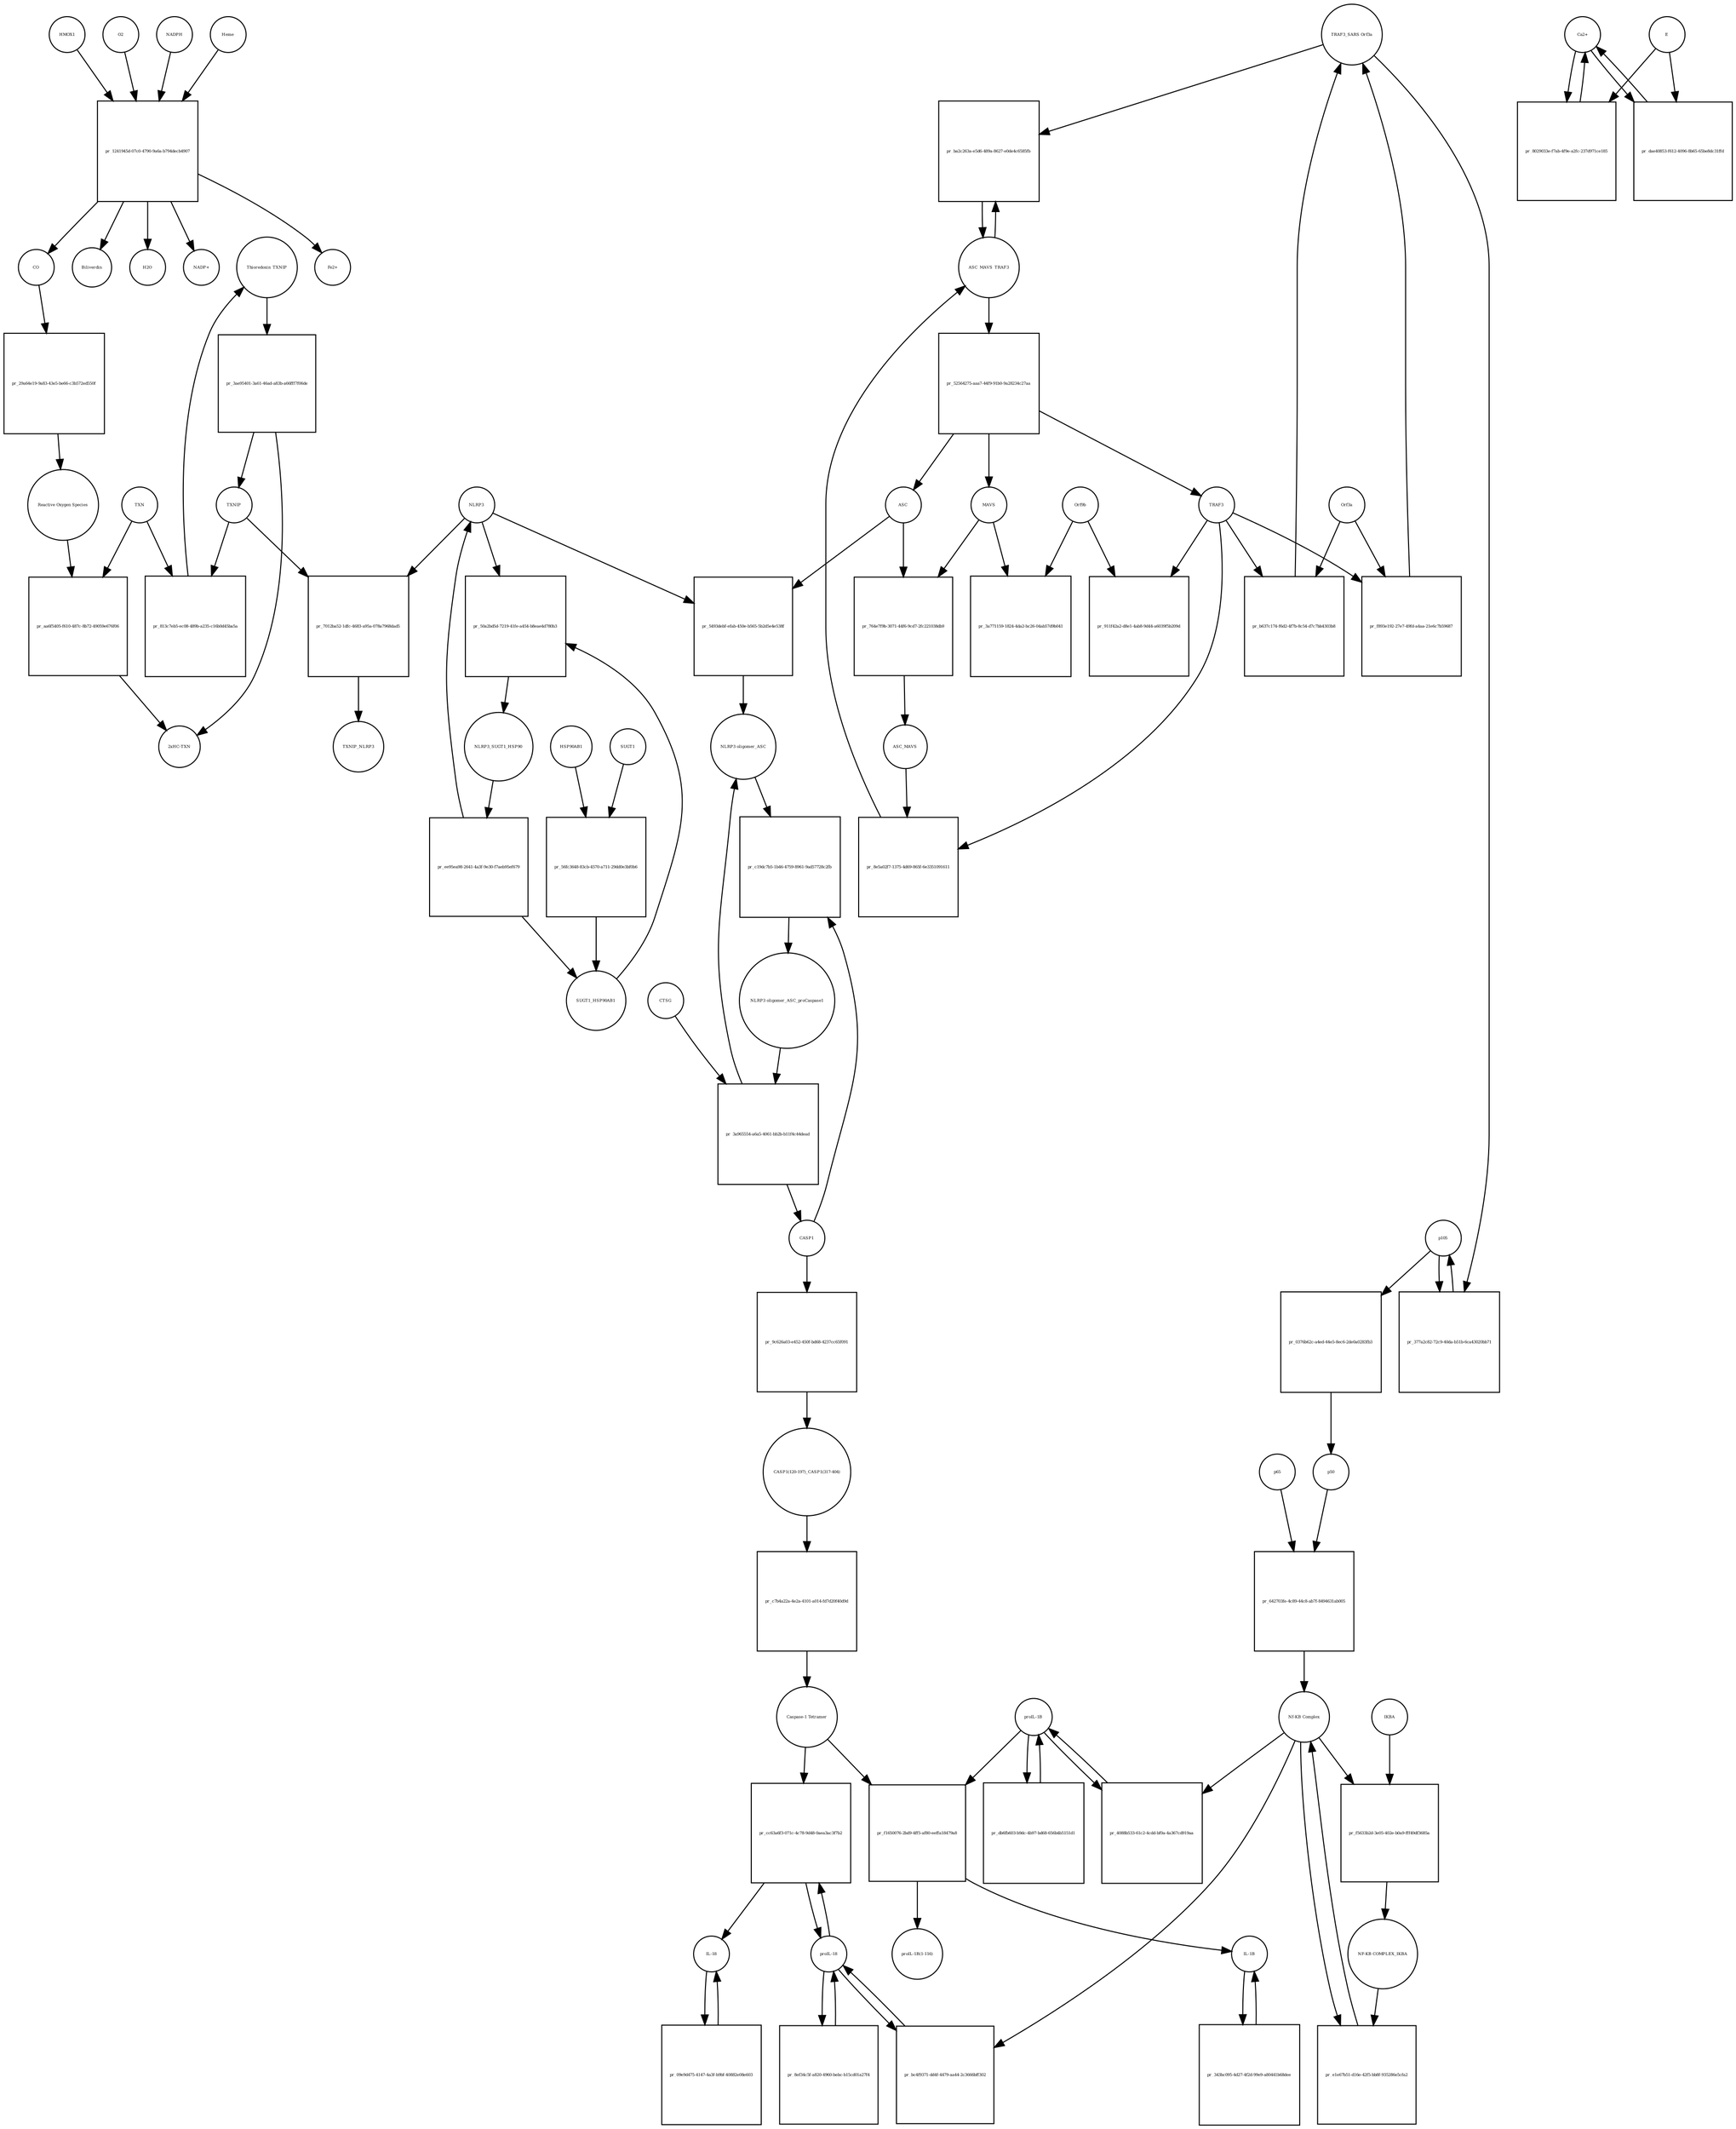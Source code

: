 strict digraph  {
Thioredoxin_TXNIP [annotation="urn_miriam_uniprot_P10599|urn_miriam_uniprot_Q9H3M7", bipartite=0, cls=complex, fontsize=4, label=Thioredoxin_TXNIP, shape=circle];
"pr_3ae95401-3a61-46ad-a83b-a66fff7f06de" [annotation="", bipartite=1, cls=process, fontsize=4, label="pr_3ae95401-3a61-46ad-a83b-a66fff7f06de", shape=square];
TXNIP [annotation=urn_miriam_uniprot_Q9H3M7, bipartite=0, cls=macromolecule, fontsize=4, label=TXNIP, shape=circle];
"2xHC-TXN" [annotation=urn_miriam_uniprot_P10599, bipartite=0, cls=macromolecule, fontsize=4, label="2xHC-TXN", shape=circle];
TXN [annotation=urn_miriam_uniprot_P10599, bipartite=0, cls=macromolecule, fontsize=4, label=TXN, shape=circle];
"pr_aa6f5405-f610-487c-8b72-49059e676f06" [annotation="", bipartite=1, cls=process, fontsize=4, label="pr_aa6f5405-f610-487c-8b72-49059e676f06", shape=square];
"Reactive Oxygen Species" [annotation="urn_miriam_obo.chebi_CHEBI%3A26523", bipartite=0, cls="simple chemical", fontsize=4, label="Reactive Oxygen Species", shape=circle];
"pr_813c7eb5-ec08-489b-a235-c16b0d45ba5a" [annotation="", bipartite=1, cls=process, fontsize=4, label="pr_813c7eb5-ec08-489b-a235-c16b0d45ba5a", shape=square];
HSP90AB1 [annotation=urn_miriam_uniprot_P08238, bipartite=0, cls=macromolecule, fontsize=4, label=HSP90AB1, shape=circle];
"pr_56fc3648-83cb-4570-a711-29dd0e3bf0b6" [annotation="", bipartite=1, cls=process, fontsize=4, label="pr_56fc3648-83cb-4570-a711-29dd0e3bf0b6", shape=square];
SUGT1 [annotation=urn_miriam_uniprot_Q9Y2Z0, bipartite=0, cls=macromolecule, fontsize=4, label=SUGT1, shape=circle];
SUGT1_HSP90AB1 [annotation="urn_miriam_uniprot_P08238|urn_miriam_uniprot_Q9Y2Z0", bipartite=0, cls=complex, fontsize=4, label=SUGT1_HSP90AB1, shape=circle];
NLRP3 [annotation=urn_miriam_uniprot_Q96P20, bipartite=0, cls=macromolecule, fontsize=4, label=NLRP3, shape=circle];
"pr_7012ba52-1dfc-4683-a95a-078a7968dad5" [annotation="", bipartite=1, cls=process, fontsize=4, label="pr_7012ba52-1dfc-4683-a95a-078a7968dad5", shape=square];
TXNIP_NLRP3 [annotation="urn_miriam_uniprot_Q9H3M7|urn_miriam_uniprot_Q96P20", bipartite=0, cls=complex, fontsize=4, label=TXNIP_NLRP3, shape=circle];
"NLRP3 oligomer_ASC_proCaspase1" [annotation="urn_miriam_uniprot_P29466|urn_miriam_uniprot_Q9ULZ3|urn_miriam_uniprot_Q96P20", bipartite=0, cls=complex, fontsize=4, label="NLRP3 oligomer_ASC_proCaspase1", shape=circle];
"pr_3a965554-a6a5-4061-bb2b-b11f4c44dead" [annotation="", bipartite=1, cls=process, fontsize=4, label="pr_3a965554-a6a5-4061-bb2b-b11f4c44dead", shape=square];
CASP1 [annotation=urn_miriam_uniprot_P29466, bipartite=0, cls=macromolecule, fontsize=4, label=CASP1, shape=circle];
CTSG [annotation=urn_miriam_uniprot_P08311, bipartite=0, cls=macromolecule, fontsize=4, label=CTSG, shape=circle];
"NLRP3 oligomer_ASC" [annotation="urn_miriam_uniprot_Q9ULZ3|urn_miriam_uniprot_Q96P20", bipartite=0, cls=complex, fontsize=4, label="NLRP3 oligomer_ASC", shape=circle];
"pr_9c626a03-e452-450f-bd68-4237cc65f091" [annotation="", bipartite=1, cls=process, fontsize=4, label="pr_9c626a03-e452-450f-bd68-4237cc65f091", shape=square];
"CASP1(120-197)_CASP1(317-404)" [annotation=urn_miriam_uniprot_P29466, bipartite=0, cls=complex, fontsize=4, label="CASP1(120-197)_CASP1(317-404)", shape=circle];
"pr_c7b4a22a-4e2a-4101-a014-fd7d20f40d9d" [annotation="", bipartite=1, cls=process, fontsize=4, label="pr_c7b4a22a-4e2a-4101-a014-fd7d20f40d9d", shape=square];
"Caspase-1 Tetramer" [annotation=urn_miriam_uniprot_P29466, bipartite=0, cls="complex multimer", fontsize=4, label="Caspase-1 Tetramer", shape=circle];
"proIL-1B" [annotation=urn_miriam_uniprot_P01584, bipartite=0, cls=macromolecule, fontsize=4, label="proIL-1B", shape=circle];
"pr_f1650076-2bd9-4ff5-af80-eeffa18479a8" [annotation="", bipartite=1, cls=process, fontsize=4, label="pr_f1650076-2bd9-4ff5-af80-eeffa18479a8", shape=square];
"IL-1B" [annotation=urn_miriam_uniprot_P01584, bipartite=0, cls=macromolecule, fontsize=4, label="IL-1B", shape=circle];
"proIL-1B(1-116)" [annotation=urn_miriam_uniprot_P01584, bipartite=0, cls=macromolecule, fontsize=4, label="proIL-1B(1-116)", shape=circle];
"pr_343bc095-4d27-4f2d-99e9-a80441b68dee" [annotation="", bipartite=1, cls="omitted process", fontsize=4, label="pr_343bc095-4d27-4f2d-99e9-a80441b68dee", shape=square];
"proIL-18" [annotation=urn_miriam_uniprot_Q14116, bipartite=0, cls=macromolecule, fontsize=4, label="proIL-18", shape=circle];
"pr_cc63a6f3-071c-4c78-9d48-0aea3ac3f7b2" [annotation="", bipartite=1, cls=process, fontsize=4, label="pr_cc63a6f3-071c-4c78-9d48-0aea3ac3f7b2", shape=square];
"IL-18" [annotation=urn_miriam_uniprot_Q14116, bipartite=0, cls=macromolecule, fontsize=4, label="IL-18", shape=circle];
"pr_09e9d475-4147-4a3f-b9bf-40882e08e603" [annotation="", bipartite=1, cls="omitted process", fontsize=4, label="pr_09e9d475-4147-4a3f-b9bf-40882e08e603", shape=square];
"pr_c19dc7b5-1b46-4759-8961-9ad57728c2fb" [annotation="", bipartite=1, cls=process, fontsize=4, label="pr_c19dc7b5-1b46-4759-8961-9ad57728c2fb", shape=square];
"pr_4088b533-61c2-4cdd-bf0a-4a367cd919aa" [annotation="", bipartite=1, cls=process, fontsize=4, label="pr_4088b533-61c2-4cdd-bf0a-4a367cd919aa", shape=square];
"Nf-KB Complex" [annotation="urn_miriam_uniprot_P19838|urn_miriam_uniprot_Q00653", bipartite=0, cls=complex, fontsize=4, label="Nf-KB Complex", shape=circle];
"pr_bc4f9371-dd4f-4479-aa44-2c3666bff302" [annotation="", bipartite=1, cls=process, fontsize=4, label="pr_bc4f9371-dd4f-4479-aa44-2c3666bff302", shape=square];
p50 [annotation=urn_miriam_uniprot_P19838, bipartite=0, cls=macromolecule, fontsize=4, label=p50, shape=circle];
"pr_642703fe-4c89-44c8-ab7f-8494631ab005" [annotation="", bipartite=1, cls=process, fontsize=4, label="pr_642703fe-4c89-44c8-ab7f-8494631ab005", shape=square];
p65 [annotation=urn_miriam_uniprot_Q00653, bipartite=0, cls=macromolecule, fontsize=4, label=p65, shape=circle];
Orf3a [annotation="urn_miriam_uniprot_P59632|urn_miriam_taxonomy_694009", bipartite=0, cls=macromolecule, fontsize=4, label=Orf3a, shape=circle];
"pr_f893e192-27e7-49fd-a4aa-21e6c7b59687" [annotation="", bipartite=1, cls=process, fontsize=4, label="pr_f893e192-27e7-49fd-a4aa-21e6c7b59687", shape=square];
TRAF3 [annotation=urn_miriam_uniprot_Q13114, bipartite=0, cls=macromolecule, fontsize=4, label=TRAF3, shape=circle];
"TRAF3_SARS Orf3a" [annotation="urn_miriam_uniprot_P59632|urn_miriam_uniprot_Q13114|urn_miriam_taxonomy_694009", bipartite=0, cls=complex, fontsize=4, label="TRAF3_SARS Orf3a", shape=circle];
p105 [annotation=urn_miriam_uniprot_P19838, bipartite=0, cls=macromolecule, fontsize=4, label=p105, shape=circle];
"pr_0376b62c-a4ed-44e5-8ec6-2de0a0283fb3" [annotation="", bipartite=1, cls="omitted process", fontsize=4, label="pr_0376b62c-a4ed-44e5-8ec6-2de0a0283fb3", shape=square];
ASC [annotation=urn_miriam_uniprot_Q9ULZ3, bipartite=0, cls=macromolecule, fontsize=4, label=ASC, shape=circle];
"pr_5493debf-efab-450e-b565-5b2d5e4e538f" [annotation="", bipartite=1, cls=process, fontsize=4, label="pr_5493debf-efab-450e-b565-5b2d5e4e538f", shape=square];
IKBA [annotation="", bipartite=0, cls=macromolecule, fontsize=4, label=IKBA, shape=circle];
"pr_f5633b2d-3e05-402e-b0a9-fff49df3685a" [annotation="", bipartite=1, cls=process, fontsize=4, label="pr_f5633b2d-3e05-402e-b0a9-fff49df3685a", shape=square];
"NF-KB COMPLEX_IKBA" [annotation=urn_miriam_uniprot_P19838, bipartite=0, cls=complex, fontsize=4, label="NF-KB COMPLEX_IKBA", shape=circle];
"pr_e1e67b51-d16e-42f5-bb8f-935286e5cfa2" [annotation="", bipartite=1, cls=process, fontsize=4, label="pr_e1e67b51-d16e-42f5-bb8f-935286e5cfa2", shape=square];
NLRP3_SUGT1_HSP90 [annotation="urn_miriam_uniprot_P08238|urn_miriam_uniprot_Q96P20|urn_miriam_uniprot_Q9Y2Z0", bipartite=0, cls=complex, fontsize=4, label=NLRP3_SUGT1_HSP90, shape=circle];
"pr_ee95ea98-2641-4a3f-9e30-f7aeb95ef679" [annotation="", bipartite=1, cls="omitted process", fontsize=4, label="pr_ee95ea98-2641-4a3f-9e30-f7aeb95ef679", shape=square];
"pr_764e7f9b-3071-44f6-9cd7-2fc221038db9" [annotation="", bipartite=1, cls=process, fontsize=4, label="pr_764e7f9b-3071-44f6-9cd7-2fc221038db9", shape=square];
ASC_MAVS [annotation=urn_miriam_uniprot_Q9ULZ3, bipartite=0, cls=complex, fontsize=4, label=ASC_MAVS, shape=circle];
MAVS [annotation=urn_miriam_uniprot_Q7Z434, bipartite=0, cls=macromolecule, fontsize=4, label=MAVS, shape=circle];
"pr_8e5a02f7-1375-4d69-865f-6e3351091611" [annotation="", bipartite=1, cls=process, fontsize=4, label="pr_8e5a02f7-1375-4d69-865f-6e3351091611", shape=square];
ASC_MAVS_TRAF3 [annotation="urn_miriam_pubmed_25847972|urn_miriam_uniprot_Q9ULZ3|urn_miriam_uniprot_Q13114", bipartite=0, cls=complex, fontsize=4, label=ASC_MAVS_TRAF3, shape=circle];
"pr_52564275-aaa7-44f9-91b0-9a28234c27aa" [annotation="", bipartite=1, cls=process, fontsize=4, label="pr_52564275-aaa7-44f9-91b0-9a28234c27aa", shape=square];
"pr_ba2c263a-e5d6-489a-8627-e0de4c6585fb" [annotation="", bipartite=1, cls="omitted process", fontsize=4, label="pr_ba2c263a-e5d6-489a-8627-e0de4c6585fb", shape=square];
"pr_50a2bd5d-7219-41fe-a454-b8eae4d780b3" [annotation="", bipartite=1, cls=process, fontsize=4, label="pr_50a2bd5d-7219-41fe-a454-b8eae4d780b3", shape=square];
"pr_db6fb603-b9dc-4b97-bd68-656b4b5151d1" [annotation="", bipartite=1, cls=process, fontsize=4, label="pr_db6fb603-b9dc-4b97-bd68-656b4b5151d1", shape=square];
"pr_8ef34c5f-a820-4960-bebc-b15cd01a27f4" [annotation="", bipartite=1, cls=process, fontsize=4, label="pr_8ef34c5f-a820-4960-bebc-b15cd01a27f4", shape=square];
"Ca2+" [annotation="urn_miriam_obo.chebi_CHEBI%3A29108", bipartite=0, cls="simple chemical", fontsize=4, label="Ca2+", shape=circle];
"pr_8029033e-f7ab-4f9e-a2fc-237d971ce185" [annotation="", bipartite=1, cls=process, fontsize=4, label="pr_8029033e-f7ab-4f9e-a2fc-237d971ce185", shape=square];
E [annotation="urn_miriam_uniprot_P59637|urn_miriam_taxonomy_694009", bipartite=0, cls=macromolecule, fontsize=4, label=E, shape=circle];
"pr_dae40853-f612-4096-8b65-65be8dc31ffd" [annotation="", bipartite=1, cls=process, fontsize=4, label="pr_dae40853-f612-4096-8b65-65be8dc31ffd", shape=square];
"pr_b637c174-f6d2-4f7b-8c54-d7c7bb4303b8" [annotation="", bipartite=1, cls=process, fontsize=4, label="pr_b637c174-f6d2-4f7b-8c54-d7c7bb4303b8", shape=square];
"pr_377a2c82-72c9-40da-b51b-6ca43020bb71" [annotation="", bipartite=1, cls="omitted process", fontsize=4, label="pr_377a2c82-72c9-40da-b51b-6ca43020bb71", shape=square];
Heme [annotation="urn_miriam_obo.chebi_CHEBI%3A30413", bipartite=0, cls="simple chemical", fontsize=4, label=Heme, shape=circle];
"pr_1241945d-07c0-4790-9a6a-b794decb4907" [annotation="", bipartite=1, cls=process, fontsize=4, label="pr_1241945d-07c0-4790-9a6a-b794decb4907", shape=square];
Biliverdin [annotation="urn_miriam_obo.chebi_CHEBI%3A17033", bipartite=0, cls="simple chemical", fontsize=4, label=Biliverdin, shape=circle];
HMOX1 [annotation=urn_miriam_uniprot_P09601, bipartite=0, cls=macromolecule, fontsize=4, label=HMOX1, shape=circle];
O2 [annotation="urn_miriam_obo.chebi_CHEBI%3A15379", bipartite=0, cls="simple chemical", fontsize=4, label=O2, shape=circle];
NADPH [annotation="urn_miriam_obo.chebi_CHEBI%3A16474", bipartite=0, cls="simple chemical", fontsize=4, label=NADPH, shape=circle];
H2O [annotation="urn_miriam_obo.chebi_CHEBI%3A15377", bipartite=0, cls="simple chemical", fontsize=4, label=H2O, shape=circle];
"NADP+" [annotation="urn_miriam_obo.chebi_CHEBI%3A18009", bipartite=0, cls="simple chemical", fontsize=4, label="NADP+", shape=circle];
CO [annotation="urn_miriam_obo.chebi_CHEBI%3A17245", bipartite=0, cls="simple chemical", fontsize=4, label=CO, shape=circle];
"Fe2+" [annotation="urn_miriam_obo.chebi_CHEBI%3A29033", bipartite=0, cls="simple chemical", fontsize=4, label="Fe2+", shape=circle];
"pr_29a64e19-9a83-43e5-be66-c3b572ed550f" [annotation="", bipartite=1, cls=process, fontsize=4, label="pr_29a64e19-9a83-43e5-be66-c3b572ed550f", shape=square];
"pr_3a771159-1824-4da2-bc26-04ab57d9b041" [annotation="", bipartite=1, cls=process, fontsize=4, label="pr_3a771159-1824-4da2-bc26-04ab57d9b041", shape=square];
Orf9b [annotation="urn_miriam_taxonomy_694009|urn_miriam_uniprot_P59636", bipartite=0, cls=macromolecule, fontsize=4, label=Orf9b, shape=circle];
"pr_911f42a2-d8e1-4ab8-9d44-a6039f5b209d" [annotation="", bipartite=1, cls=process, fontsize=4, label="pr_911f42a2-d8e1-4ab8-9d44-a6039f5b209d", shape=square];
Thioredoxin_TXNIP -> "pr_3ae95401-3a61-46ad-a83b-a66fff7f06de"  [annotation="", interaction_type=consumption];
"pr_3ae95401-3a61-46ad-a83b-a66fff7f06de" -> TXNIP  [annotation="", interaction_type=production];
"pr_3ae95401-3a61-46ad-a83b-a66fff7f06de" -> "2xHC-TXN"  [annotation="", interaction_type=production];
TXNIP -> "pr_813c7eb5-ec08-489b-a235-c16b0d45ba5a"  [annotation="", interaction_type=consumption];
TXNIP -> "pr_7012ba52-1dfc-4683-a95a-078a7968dad5"  [annotation="", interaction_type=consumption];
TXN -> "pr_aa6f5405-f610-487c-8b72-49059e676f06"  [annotation="", interaction_type=consumption];
TXN -> "pr_813c7eb5-ec08-489b-a235-c16b0d45ba5a"  [annotation="", interaction_type=consumption];
"pr_aa6f5405-f610-487c-8b72-49059e676f06" -> "2xHC-TXN"  [annotation="", interaction_type=production];
"Reactive Oxygen Species" -> "pr_aa6f5405-f610-487c-8b72-49059e676f06"  [annotation="", interaction_type="necessary stimulation"];
"pr_813c7eb5-ec08-489b-a235-c16b0d45ba5a" -> Thioredoxin_TXNIP  [annotation="", interaction_type=production];
HSP90AB1 -> "pr_56fc3648-83cb-4570-a711-29dd0e3bf0b6"  [annotation="", interaction_type=consumption];
"pr_56fc3648-83cb-4570-a711-29dd0e3bf0b6" -> SUGT1_HSP90AB1  [annotation="", interaction_type=production];
SUGT1 -> "pr_56fc3648-83cb-4570-a711-29dd0e3bf0b6"  [annotation="", interaction_type=consumption];
SUGT1_HSP90AB1 -> "pr_50a2bd5d-7219-41fe-a454-b8eae4d780b3"  [annotation="", interaction_type=consumption];
NLRP3 -> "pr_7012ba52-1dfc-4683-a95a-078a7968dad5"  [annotation="", interaction_type=consumption];
NLRP3 -> "pr_5493debf-efab-450e-b565-5b2d5e4e538f"  [annotation="", interaction_type=consumption];
NLRP3 -> "pr_50a2bd5d-7219-41fe-a454-b8eae4d780b3"  [annotation="", interaction_type=consumption];
"pr_7012ba52-1dfc-4683-a95a-078a7968dad5" -> TXNIP_NLRP3  [annotation="", interaction_type=production];
"NLRP3 oligomer_ASC_proCaspase1" -> "pr_3a965554-a6a5-4061-bb2b-b11f4c44dead"  [annotation="", interaction_type=consumption];
"pr_3a965554-a6a5-4061-bb2b-b11f4c44dead" -> CASP1  [annotation="", interaction_type=production];
"pr_3a965554-a6a5-4061-bb2b-b11f4c44dead" -> "NLRP3 oligomer_ASC"  [annotation="", interaction_type=production];
CASP1 -> "pr_9c626a03-e452-450f-bd68-4237cc65f091"  [annotation="", interaction_type=consumption];
CASP1 -> "pr_c19dc7b5-1b46-4759-8961-9ad57728c2fb"  [annotation="", interaction_type=consumption];
CTSG -> "pr_3a965554-a6a5-4061-bb2b-b11f4c44dead"  [annotation="", interaction_type=catalysis];
"NLRP3 oligomer_ASC" -> "pr_c19dc7b5-1b46-4759-8961-9ad57728c2fb"  [annotation="", interaction_type=consumption];
"pr_9c626a03-e452-450f-bd68-4237cc65f091" -> "CASP1(120-197)_CASP1(317-404)"  [annotation="", interaction_type=production];
"CASP1(120-197)_CASP1(317-404)" -> "pr_c7b4a22a-4e2a-4101-a014-fd7d20f40d9d"  [annotation="", interaction_type=consumption];
"pr_c7b4a22a-4e2a-4101-a014-fd7d20f40d9d" -> "Caspase-1 Tetramer"  [annotation="", interaction_type=production];
"Caspase-1 Tetramer" -> "pr_f1650076-2bd9-4ff5-af80-eeffa18479a8"  [annotation="", interaction_type=catalysis];
"Caspase-1 Tetramer" -> "pr_cc63a6f3-071c-4c78-9d48-0aea3ac3f7b2"  [annotation="", interaction_type=catalysis];
"proIL-1B" -> "pr_f1650076-2bd9-4ff5-af80-eeffa18479a8"  [annotation="", interaction_type=consumption];
"proIL-1B" -> "pr_4088b533-61c2-4cdd-bf0a-4a367cd919aa"  [annotation="", interaction_type=consumption];
"proIL-1B" -> "pr_db6fb603-b9dc-4b97-bd68-656b4b5151d1"  [annotation="", interaction_type=consumption];
"pr_f1650076-2bd9-4ff5-af80-eeffa18479a8" -> "IL-1B"  [annotation="", interaction_type=production];
"pr_f1650076-2bd9-4ff5-af80-eeffa18479a8" -> "proIL-1B(1-116)"  [annotation="", interaction_type=production];
"IL-1B" -> "pr_343bc095-4d27-4f2d-99e9-a80441b68dee"  [annotation="", interaction_type=consumption];
"pr_343bc095-4d27-4f2d-99e9-a80441b68dee" -> "IL-1B"  [annotation="", interaction_type=production];
"proIL-18" -> "pr_cc63a6f3-071c-4c78-9d48-0aea3ac3f7b2"  [annotation="", interaction_type=consumption];
"proIL-18" -> "pr_bc4f9371-dd4f-4479-aa44-2c3666bff302"  [annotation="", interaction_type=consumption];
"proIL-18" -> "pr_8ef34c5f-a820-4960-bebc-b15cd01a27f4"  [annotation="", interaction_type=consumption];
"pr_cc63a6f3-071c-4c78-9d48-0aea3ac3f7b2" -> "IL-18"  [annotation="", interaction_type=production];
"pr_cc63a6f3-071c-4c78-9d48-0aea3ac3f7b2" -> "proIL-18"  [annotation="", interaction_type=production];
"IL-18" -> "pr_09e9d475-4147-4a3f-b9bf-40882e08e603"  [annotation="", interaction_type=consumption];
"pr_09e9d475-4147-4a3f-b9bf-40882e08e603" -> "IL-18"  [annotation="", interaction_type=production];
"pr_c19dc7b5-1b46-4759-8961-9ad57728c2fb" -> "NLRP3 oligomer_ASC_proCaspase1"  [annotation="", interaction_type=production];
"pr_4088b533-61c2-4cdd-bf0a-4a367cd919aa" -> "proIL-1B"  [annotation="", interaction_type=production];
"Nf-KB Complex" -> "pr_4088b533-61c2-4cdd-bf0a-4a367cd919aa"  [annotation=urn_miriam_pubmed_31034780, interaction_type=catalysis];
"Nf-KB Complex" -> "pr_bc4f9371-dd4f-4479-aa44-2c3666bff302"  [annotation=urn_miriam_pubmed_31034780, interaction_type=catalysis];
"Nf-KB Complex" -> "pr_f5633b2d-3e05-402e-b0a9-fff49df3685a"  [annotation="", interaction_type=consumption];
"Nf-KB Complex" -> "pr_e1e67b51-d16e-42f5-bb8f-935286e5cfa2"  [annotation="", interaction_type=consumption];
"pr_bc4f9371-dd4f-4479-aa44-2c3666bff302" -> "proIL-18"  [annotation="", interaction_type=production];
p50 -> "pr_642703fe-4c89-44c8-ab7f-8494631ab005"  [annotation="", interaction_type=consumption];
"pr_642703fe-4c89-44c8-ab7f-8494631ab005" -> "Nf-KB Complex"  [annotation="", interaction_type=production];
p65 -> "pr_642703fe-4c89-44c8-ab7f-8494631ab005"  [annotation="", interaction_type=consumption];
Orf3a -> "pr_f893e192-27e7-49fd-a4aa-21e6c7b59687"  [annotation="", interaction_type=consumption];
Orf3a -> "pr_b637c174-f6d2-4f7b-8c54-d7c7bb4303b8"  [annotation="", interaction_type=consumption];
"pr_f893e192-27e7-49fd-a4aa-21e6c7b59687" -> "TRAF3_SARS Orf3a"  [annotation="", interaction_type=production];
TRAF3 -> "pr_f893e192-27e7-49fd-a4aa-21e6c7b59687"  [annotation="", interaction_type=consumption];
TRAF3 -> "pr_8e5a02f7-1375-4d69-865f-6e3351091611"  [annotation="", interaction_type=consumption];
TRAF3 -> "pr_b637c174-f6d2-4f7b-8c54-d7c7bb4303b8"  [annotation="", interaction_type=consumption];
TRAF3 -> "pr_911f42a2-d8e1-4ab8-9d44-a6039f5b209d"  [annotation="", interaction_type=consumption];
"TRAF3_SARS Orf3a" -> "pr_ba2c263a-e5d6-489a-8627-e0de4c6585fb"  [annotation="urn_miriam_pubmed_25847972|urn_miriam_pubmed_31034780|urn_miriam_taxonomy_9606", interaction_type=catalysis];
"TRAF3_SARS Orf3a" -> "pr_377a2c82-72c9-40da-b51b-6ca43020bb71"  [annotation="urn_miriam_pubmed_31034780|urn_miriam_taxonomy_9606", interaction_type=catalysis];
p105 -> "pr_0376b62c-a4ed-44e5-8ec6-2de0a0283fb3"  [annotation="", interaction_type=consumption];
p105 -> "pr_377a2c82-72c9-40da-b51b-6ca43020bb71"  [annotation="", interaction_type=consumption];
"pr_0376b62c-a4ed-44e5-8ec6-2de0a0283fb3" -> p50  [annotation="", interaction_type=production];
ASC -> "pr_5493debf-efab-450e-b565-5b2d5e4e538f"  [annotation="", interaction_type=consumption];
ASC -> "pr_764e7f9b-3071-44f6-9cd7-2fc221038db9"  [annotation="", interaction_type=consumption];
"pr_5493debf-efab-450e-b565-5b2d5e4e538f" -> "NLRP3 oligomer_ASC"  [annotation="", interaction_type=production];
IKBA -> "pr_f5633b2d-3e05-402e-b0a9-fff49df3685a"  [annotation="", interaction_type=consumption];
"pr_f5633b2d-3e05-402e-b0a9-fff49df3685a" -> "NF-KB COMPLEX_IKBA"  [annotation="", interaction_type=production];
"NF-KB COMPLEX_IKBA" -> "pr_e1e67b51-d16e-42f5-bb8f-935286e5cfa2"  [annotation="", interaction_type=inhibition];
"pr_e1e67b51-d16e-42f5-bb8f-935286e5cfa2" -> "Nf-KB Complex"  [annotation="", interaction_type=production];
NLRP3_SUGT1_HSP90 -> "pr_ee95ea98-2641-4a3f-9e30-f7aeb95ef679"  [annotation="", interaction_type=consumption];
"pr_ee95ea98-2641-4a3f-9e30-f7aeb95ef679" -> NLRP3  [annotation="", interaction_type=production];
"pr_ee95ea98-2641-4a3f-9e30-f7aeb95ef679" -> SUGT1_HSP90AB1  [annotation="", interaction_type=production];
"pr_764e7f9b-3071-44f6-9cd7-2fc221038db9" -> ASC_MAVS  [annotation="", interaction_type=production];
ASC_MAVS -> "pr_8e5a02f7-1375-4d69-865f-6e3351091611"  [annotation="", interaction_type=consumption];
MAVS -> "pr_764e7f9b-3071-44f6-9cd7-2fc221038db9"  [annotation="", interaction_type=consumption];
MAVS -> "pr_3a771159-1824-4da2-bc26-04ab57d9b041"  [annotation="", interaction_type=consumption];
"pr_8e5a02f7-1375-4d69-865f-6e3351091611" -> ASC_MAVS_TRAF3  [annotation="", interaction_type=production];
ASC_MAVS_TRAF3 -> "pr_52564275-aaa7-44f9-91b0-9a28234c27aa"  [annotation="", interaction_type=consumption];
ASC_MAVS_TRAF3 -> "pr_ba2c263a-e5d6-489a-8627-e0de4c6585fb"  [annotation="", interaction_type=consumption];
"pr_52564275-aaa7-44f9-91b0-9a28234c27aa" -> ASC  [annotation="", interaction_type=production];
"pr_52564275-aaa7-44f9-91b0-9a28234c27aa" -> TRAF3  [annotation="", interaction_type=production];
"pr_52564275-aaa7-44f9-91b0-9a28234c27aa" -> MAVS  [annotation="", interaction_type=production];
"pr_ba2c263a-e5d6-489a-8627-e0de4c6585fb" -> ASC_MAVS_TRAF3  [annotation="", interaction_type=production];
"pr_50a2bd5d-7219-41fe-a454-b8eae4d780b3" -> NLRP3_SUGT1_HSP90  [annotation="", interaction_type=production];
"pr_db6fb603-b9dc-4b97-bd68-656b4b5151d1" -> "proIL-1B"  [annotation="", interaction_type=production];
"pr_8ef34c5f-a820-4960-bebc-b15cd01a27f4" -> "proIL-18"  [annotation="", interaction_type=production];
"Ca2+" -> "pr_8029033e-f7ab-4f9e-a2fc-237d971ce185"  [annotation="", interaction_type=consumption];
"Ca2+" -> "pr_dae40853-f612-4096-8b65-65be8dc31ffd"  [annotation="", interaction_type=consumption];
"pr_8029033e-f7ab-4f9e-a2fc-237d971ce185" -> "Ca2+"  [annotation="", interaction_type=production];
E -> "pr_8029033e-f7ab-4f9e-a2fc-237d971ce185"  [annotation="urn_miriam_pubmed_26331680|urn_miriam_doi_10.1016%2Fj.bbrc.2020.05.206|urn_miriam_taxonomy_392815", interaction_type=catalysis];
E -> "pr_dae40853-f612-4096-8b65-65be8dc31ffd"  [annotation="urn_miriam_pubmed_26331680|urn_miriam_doi_10.1016%2Fj.bbrc.2020.05.206|urn_miriam_taxonomy_392815", interaction_type=catalysis];
"pr_dae40853-f612-4096-8b65-65be8dc31ffd" -> "Ca2+"  [annotation="", interaction_type=production];
"pr_b637c174-f6d2-4f7b-8c54-d7c7bb4303b8" -> "TRAF3_SARS Orf3a"  [annotation="", interaction_type=production];
"pr_377a2c82-72c9-40da-b51b-6ca43020bb71" -> p105  [annotation="", interaction_type=production];
Heme -> "pr_1241945d-07c0-4790-9a6a-b794decb4907"  [annotation="", interaction_type=consumption];
"pr_1241945d-07c0-4790-9a6a-b794decb4907" -> Biliverdin  [annotation="", interaction_type=production];
"pr_1241945d-07c0-4790-9a6a-b794decb4907" -> H2O  [annotation="", interaction_type=production];
"pr_1241945d-07c0-4790-9a6a-b794decb4907" -> "NADP+"  [annotation="", interaction_type=production];
"pr_1241945d-07c0-4790-9a6a-b794decb4907" -> CO  [annotation="", interaction_type=production];
"pr_1241945d-07c0-4790-9a6a-b794decb4907" -> "Fe2+"  [annotation="", interaction_type=production];
HMOX1 -> "pr_1241945d-07c0-4790-9a6a-b794decb4907"  [annotation="", interaction_type=catalysis];
O2 -> "pr_1241945d-07c0-4790-9a6a-b794decb4907"  [annotation="", interaction_type=consumption];
NADPH -> "pr_1241945d-07c0-4790-9a6a-b794decb4907"  [annotation="", interaction_type=consumption];
CO -> "pr_29a64e19-9a83-43e5-be66-c3b572ed550f"  [annotation="urn_miriam_pubmed_28356568|urn_miriam_pubmed_25770182", interaction_type=inhibition];
"pr_29a64e19-9a83-43e5-be66-c3b572ed550f" -> "Reactive Oxygen Species"  [annotation="", interaction_type=production];
Orf9b -> "pr_3a771159-1824-4da2-bc26-04ab57d9b041"  [annotation="urn_miriam_doi_10.4049%2Fjimmunol.1303196", interaction_type=catalysis];
Orf9b -> "pr_911f42a2-d8e1-4ab8-9d44-a6039f5b209d"  [annotation="urn_miriam_doi_10.4049%2Fjimmunol.1303196", interaction_type=catalysis];
}
